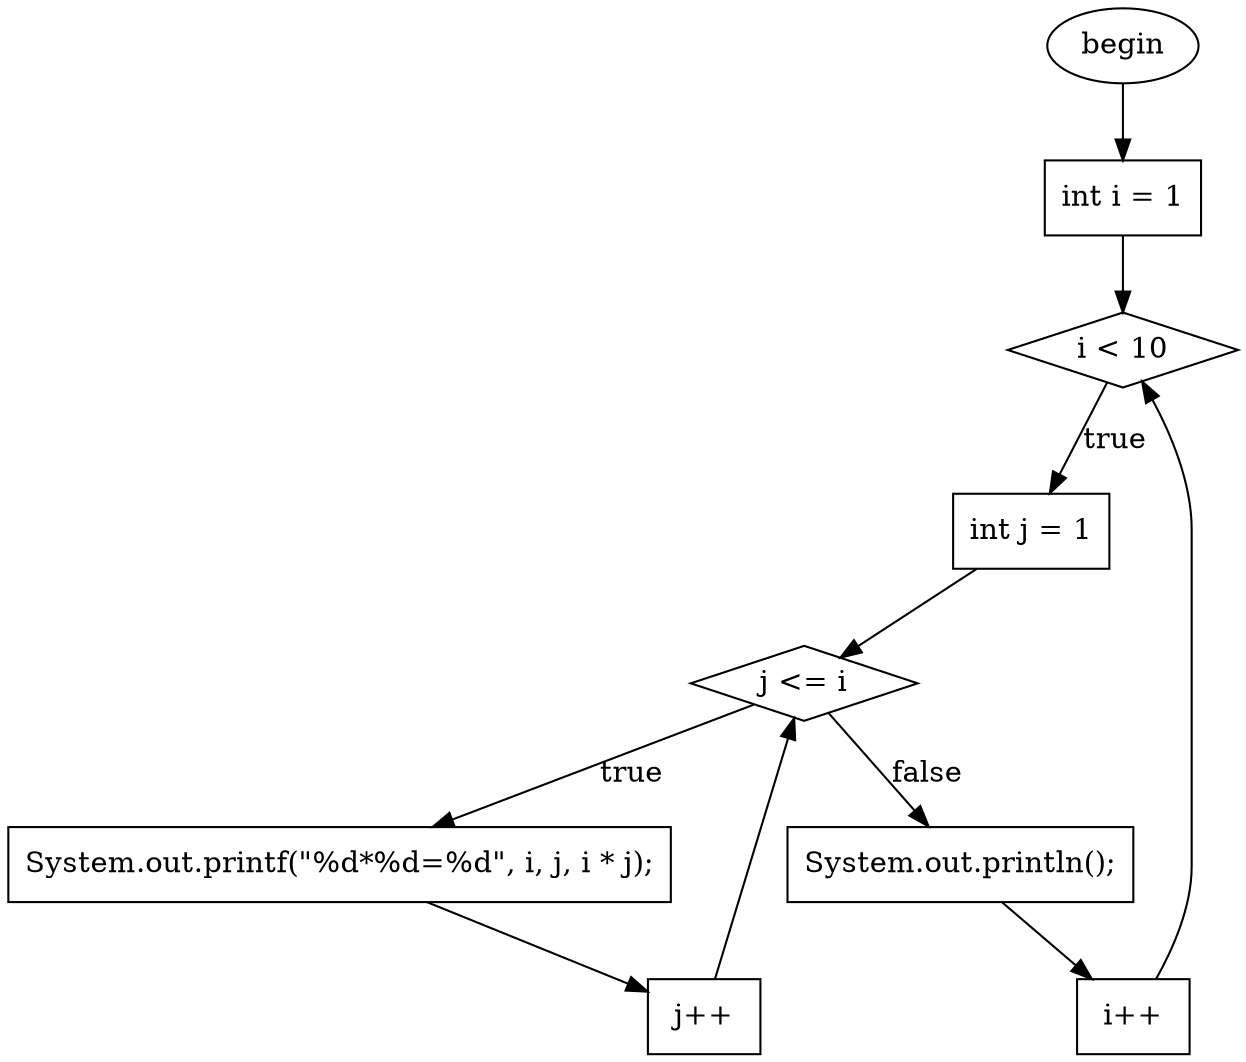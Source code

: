 digraph G{
F0T0[ shape=ellipse, label="begin", style="filled", fillcolor="white"]
F40T221[ shape=box, label="int i = 1", style="filled", fillcolor="white"]
F56T61[ shape=diamond, label="i \< 10", style="filled", fillcolor="white"]
F73T195[ shape=box, label="int j = 1", style="filled", fillcolor="white"]
F89T94[ shape=diamond, label="j \<= i", style="filled", fillcolor="white"]
F149T191[ shape=box, label="System.out.printf(\"%d*%d=%d\", i, j, i * j);", style="filled", fillcolor="white"]
F97T99[ shape=box, label="j++", style="filled", fillcolor="white"]
F199T219[ shape=box, label="System.out.println();", style="filled", fillcolor="white"]
F64T66[ shape=box, label="i++", style="filled", fillcolor="white"]
F0T0 -> F40T221
F149T191 -> F97T99
F199T219 -> F64T66
F56T61 -> F73T195[label="true"]
F89T94 -> F149T191[label="true"]
F40T221 -> F56T61
F73T195 -> F89T94
F97T99 -> F89T94
F64T66 -> F56T61
F89T94 -> F199T219[label="false"]
}
